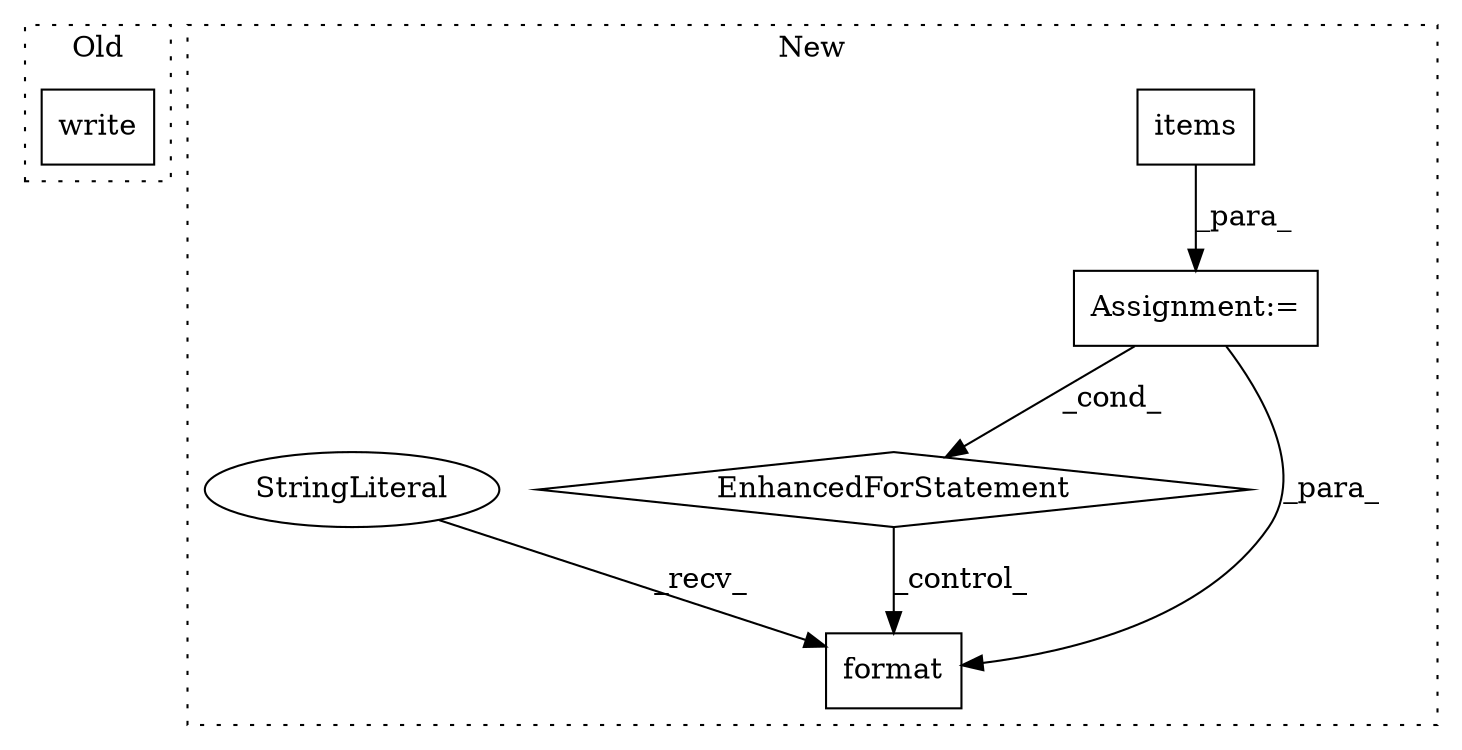 digraph G {
subgraph cluster0 {
1 [label="write" a="32" s="8053,8147" l="6,1" shape="box"];
label = "Old";
style="dotted";
}
subgraph cluster1 {
2 [label="items" a="32" s="8943" l="7" shape="box"];
3 [label="EnhancedForStatement" a="70" s="8850,8950" l="75,2" shape="diamond"];
4 [label="Assignment:=" a="7" s="8850,8950" l="75,2" shape="box"];
5 [label="format" a="32" s="9056,9082" l="7,1" shape="box"];
6 [label="StringLiteral" a="45" s="9047" l="8" shape="ellipse"];
label = "New";
style="dotted";
}
2 -> 4 [label="_para_"];
3 -> 5 [label="_control_"];
4 -> 3 [label="_cond_"];
4 -> 5 [label="_para_"];
6 -> 5 [label="_recv_"];
}